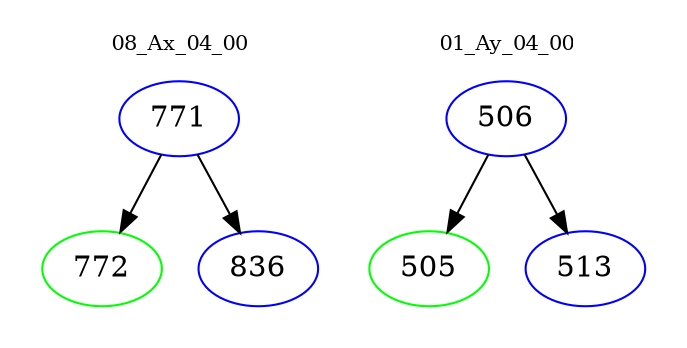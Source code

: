 digraph{
subgraph cluster_0 {
color = white
label = "08_Ax_04_00";
fontsize=10;
T0_771 [label="771", color="blue"]
T0_771 -> T0_772 [color="black"]
T0_772 [label="772", color="green"]
T0_771 -> T0_836 [color="black"]
T0_836 [label="836", color="blue"]
}
subgraph cluster_1 {
color = white
label = "01_Ay_04_00";
fontsize=10;
T1_506 [label="506", color="blue"]
T1_506 -> T1_505 [color="black"]
T1_505 [label="505", color="green"]
T1_506 -> T1_513 [color="black"]
T1_513 [label="513", color="blue"]
}
}
